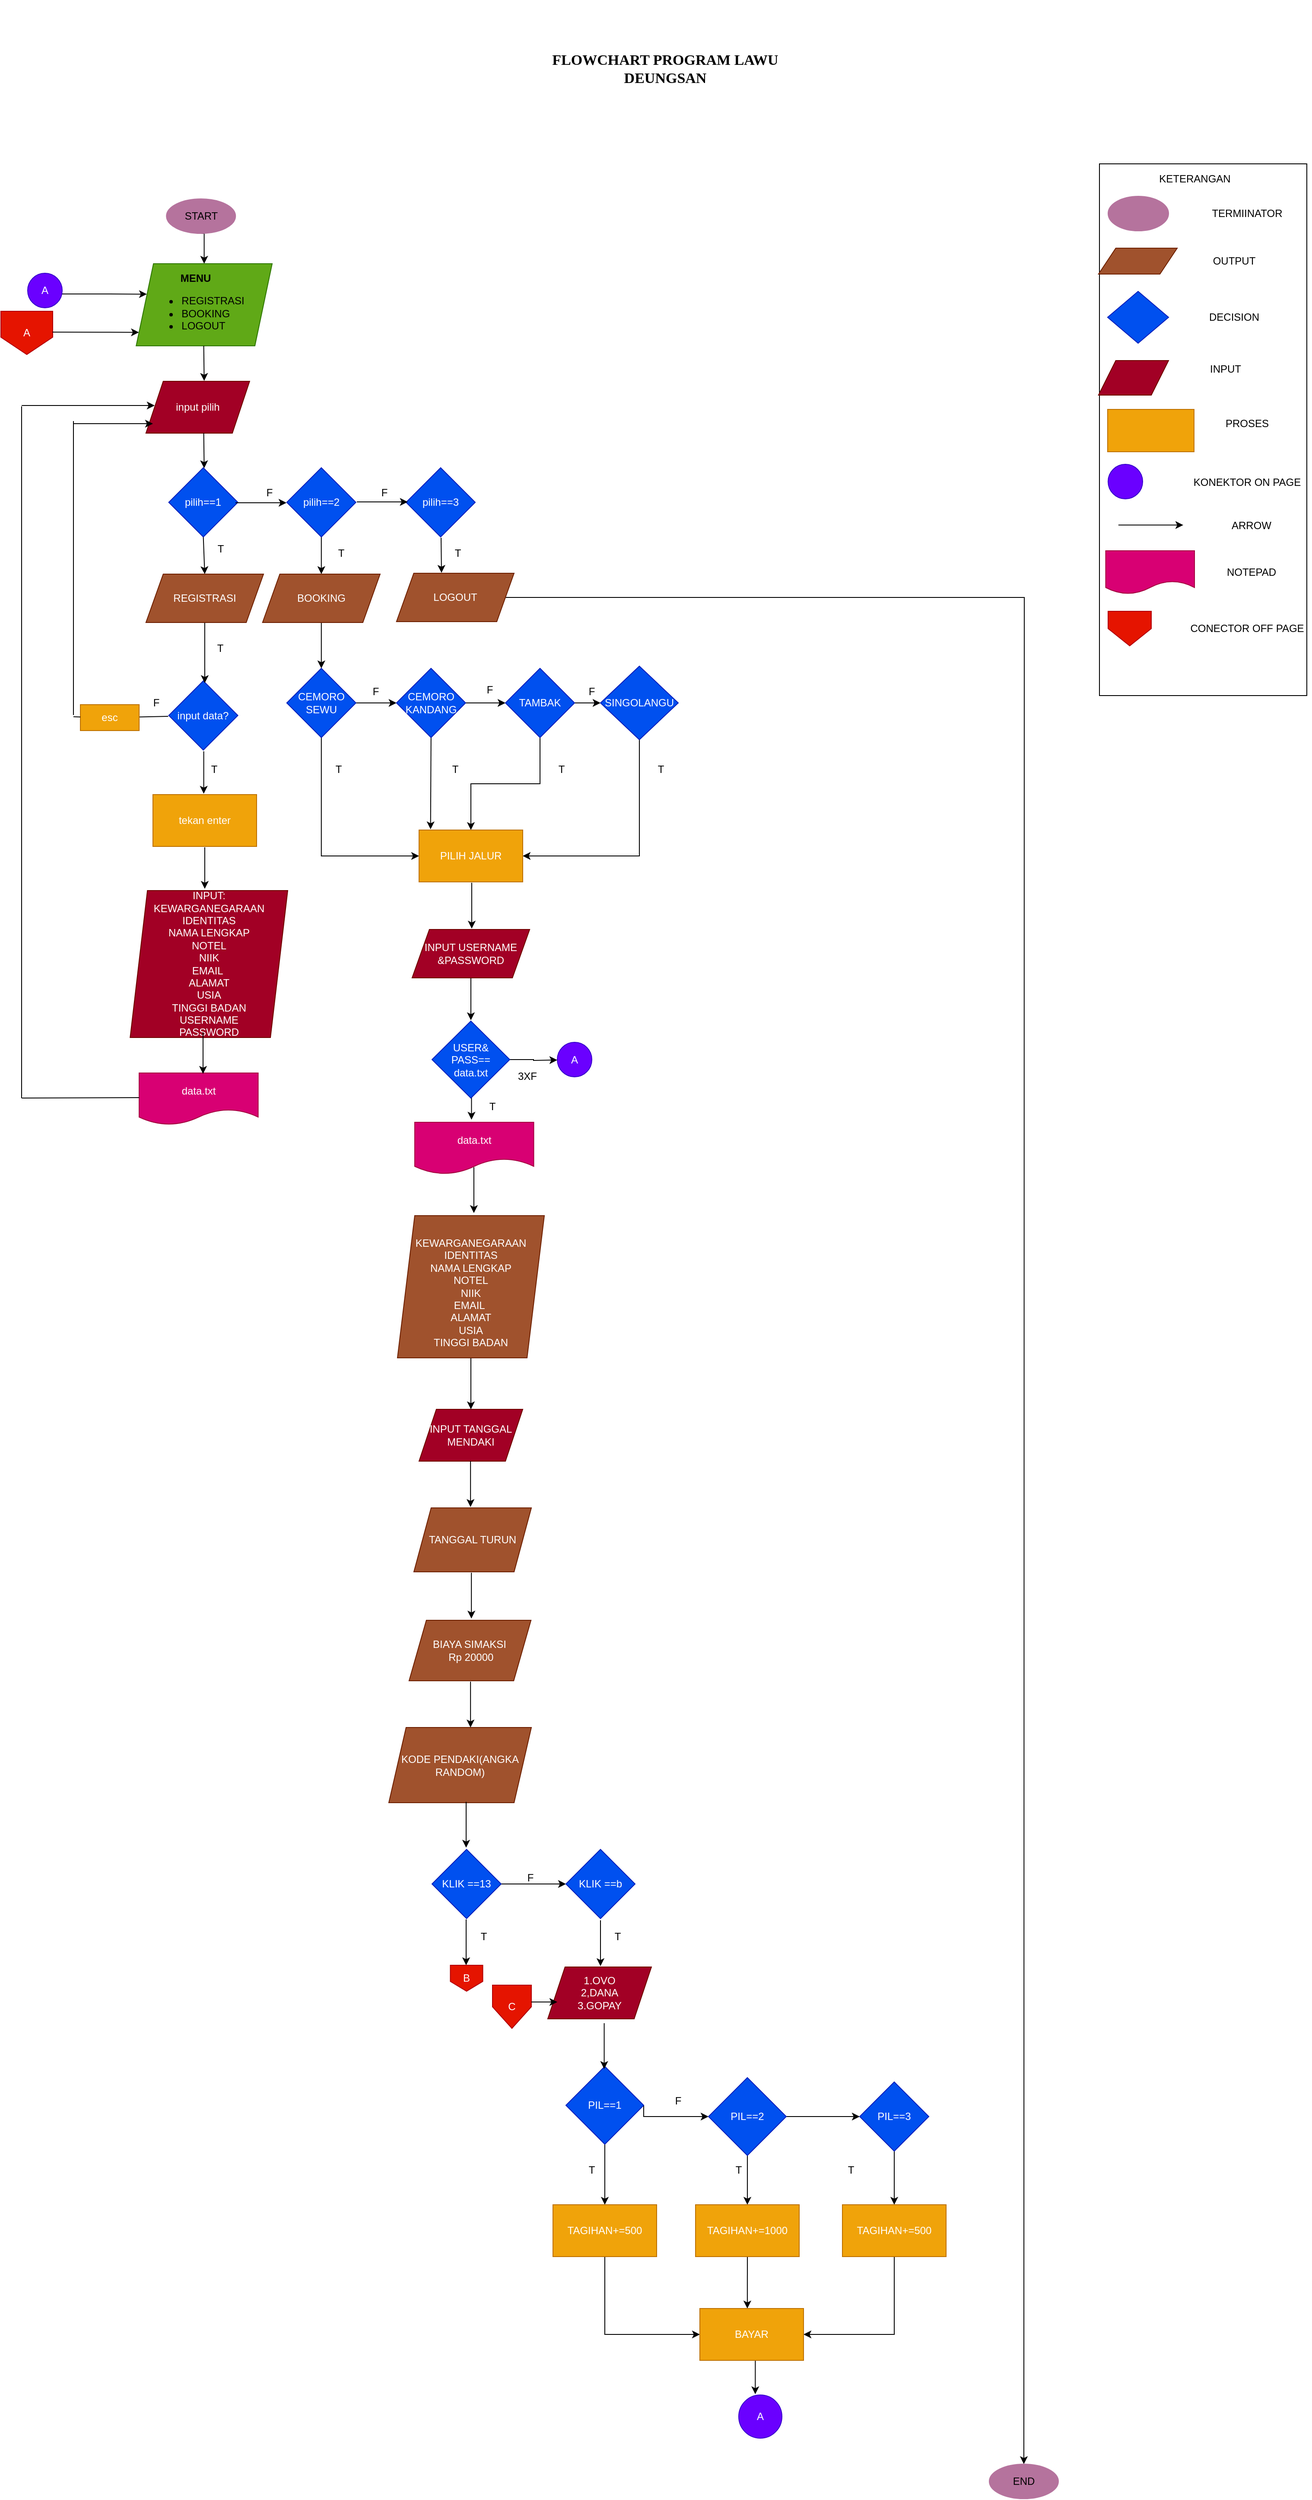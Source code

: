 <mxfile version="13.9.9" type="device" pages="2"><diagram id="s4nBbTbmNG_tFPgPT8DD" name="Page-1"><mxGraphModel dx="2554" dy="2168" grid="1" gridSize="10" guides="1" tooltips="1" connect="1" arrows="1" fold="1" page="1" pageScale="1" pageWidth="850" pageHeight="1100" math="0" shadow="0"><root><mxCell id="0"/><mxCell id="1" parent="0"/><mxCell id="OuOveJkEMrjF9uB8OmXK-10" style="edgeStyle=orthogonalEdgeStyle;rounded=0;orthogonalLoop=1;jettySize=auto;html=1;exitX=0.5;exitY=1;exitDx=0;exitDy=0;entryX=0.5;entryY=0;entryDx=0;entryDy=0;" parent="1" source="OuOveJkEMrjF9uB8OmXK-1" target="OuOveJkEMrjF9uB8OmXK-3" edge="1"><mxGeometry relative="1" as="geometry"/></mxCell><mxCell id="OuOveJkEMrjF9uB8OmXK-1" value="START" style="ellipse;whiteSpace=wrap;html=1;strokeColor=#B5739D;fillColor=#B5739D;" parent="1" vertex="1"><mxGeometry x="67.62" y="-250" width="80" height="40" as="geometry"/></mxCell><mxCell id="OuOveJkEMrjF9uB8OmXK-3" value="" style="shape=parallelogram;perimeter=parallelogramPerimeter;whiteSpace=wrap;html=1;fixedSize=1;fillColor=#60a917;strokeColor=#2D7600;fontColor=#ffffff;" parent="1" vertex="1"><mxGeometry x="32.62" y="-175" width="157.38" height="95" as="geometry"/></mxCell><mxCell id="OuOveJkEMrjF9uB8OmXK-11" style="edgeStyle=none;rounded=0;orthogonalLoop=1;jettySize=auto;html=1;" parent="1" edge="1"><mxGeometry relative="1" as="geometry"><mxPoint x="110.81" y="-80" as="sourcePoint"/><mxPoint x="111.316" y="-39.506" as="targetPoint"/></mxGeometry></mxCell><mxCell id="OuOveJkEMrjF9uB8OmXK-4" value="&lt;div&gt;&lt;b&gt;MENU&lt;/b&gt;&lt;/div&gt;&lt;ul&gt;&lt;li&gt;&lt;span&gt;REGISTRASI&lt;/span&gt;&lt;/li&gt;&lt;li style=&quot;text-align: left&quot;&gt;BOOKING&lt;/li&gt;&lt;li style=&quot;text-align: left&quot;&gt;LOGOUT&lt;/li&gt;&lt;/ul&gt;" style="text;html=1;strokeColor=none;fillColor=none;align=center;verticalAlign=middle;whiteSpace=wrap;rounded=0;" parent="1" vertex="1"><mxGeometry x="75.75" y="-140" width="50.75" height="30" as="geometry"/></mxCell><mxCell id="OuOveJkEMrjF9uB8OmXK-14" value="T" style="text;html=1;strokeColor=none;fillColor=none;align=center;verticalAlign=middle;whiteSpace=wrap;rounded=0;" parent="1" vertex="1"><mxGeometry x="106" y="343" width="40" height="20" as="geometry"/></mxCell><mxCell id="TCHhXzETldCZLAbQYAl5-3" style="edgeStyle=none;rounded=0;orthogonalLoop=1;jettySize=auto;html=1;exitX=1;exitY=0.5;exitDx=0;exitDy=0;entryX=0;entryY=0.5;entryDx=0;entryDy=0;" parent="1" source="OuOveJkEMrjF9uB8OmXK-24" target="OuOveJkEMrjF9uB8OmXK-25" edge="1"><mxGeometry relative="1" as="geometry"/></mxCell><mxCell id="37Rkud6ovuAS95FisXuX-17" style="edgeStyle=orthogonalEdgeStyle;rounded=0;orthogonalLoop=1;jettySize=auto;html=1;exitX=0.5;exitY=1;exitDx=0;exitDy=0;entryX=0;entryY=0.5;entryDx=0;entryDy=0;" parent="1" source="OuOveJkEMrjF9uB8OmXK-24" target="SjExW2cSgVTpdcN5jtnq-40" edge="1"><mxGeometry relative="1" as="geometry"/></mxCell><mxCell id="OuOveJkEMrjF9uB8OmXK-24" value="CEMORO SEWU" style="rhombus;whiteSpace=wrap;html=1;fillColor=#0050ef;strokeColor=#001DBC;fontColor=#ffffff;" parent="1" vertex="1"><mxGeometry x="206.91" y="293" width="80" height="80" as="geometry"/></mxCell><mxCell id="TCHhXzETldCZLAbQYAl5-4" style="edgeStyle=none;rounded=0;orthogonalLoop=1;jettySize=auto;html=1;exitX=1;exitY=0.5;exitDx=0;exitDy=0;entryX=0;entryY=0.5;entryDx=0;entryDy=0;" parent="1" source="OuOveJkEMrjF9uB8OmXK-25" target="OuOveJkEMrjF9uB8OmXK-26" edge="1"><mxGeometry relative="1" as="geometry"/></mxCell><mxCell id="0HILnDxfc2i3_CLShRnv-46" style="edgeStyle=none;rounded=0;orthogonalLoop=1;jettySize=auto;html=1;exitX=0.5;exitY=1;exitDx=0;exitDy=0;entryX=0.111;entryY=-0.014;entryDx=0;entryDy=0;entryPerimeter=0;" parent="1" source="OuOveJkEMrjF9uB8OmXK-25" target="SjExW2cSgVTpdcN5jtnq-40" edge="1"><mxGeometry relative="1" as="geometry"/></mxCell><mxCell id="OuOveJkEMrjF9uB8OmXK-25" value="CEMORO KANDANG" style="rhombus;whiteSpace=wrap;html=1;fillColor=#0050ef;strokeColor=#001DBC;fontColor=#ffffff;" parent="1" vertex="1"><mxGeometry x="333.88" y="293" width="80" height="80" as="geometry"/></mxCell><mxCell id="TCHhXzETldCZLAbQYAl5-5" style="edgeStyle=none;rounded=0;orthogonalLoop=1;jettySize=auto;html=1;exitX=1;exitY=0.5;exitDx=0;exitDy=0;entryX=0;entryY=0.5;entryDx=0;entryDy=0;" parent="1" source="OuOveJkEMrjF9uB8OmXK-26" target="OuOveJkEMrjF9uB8OmXK-27" edge="1"><mxGeometry relative="1" as="geometry"/></mxCell><mxCell id="37Rkud6ovuAS95FisXuX-15" style="edgeStyle=orthogonalEdgeStyle;rounded=0;orthogonalLoop=1;jettySize=auto;html=1;exitX=0.5;exitY=1;exitDx=0;exitDy=0;entryX=0.5;entryY=0;entryDx=0;entryDy=0;" parent="1" source="OuOveJkEMrjF9uB8OmXK-26" target="SjExW2cSgVTpdcN5jtnq-40" edge="1"><mxGeometry relative="1" as="geometry"/></mxCell><mxCell id="OuOveJkEMrjF9uB8OmXK-26" value="TAMBAK" style="rhombus;whiteSpace=wrap;html=1;fillColor=#0050ef;strokeColor=#001DBC;fontColor=#ffffff;" parent="1" vertex="1"><mxGeometry x="460" y="293" width="80" height="80" as="geometry"/></mxCell><mxCell id="37Rkud6ovuAS95FisXuX-16" style="edgeStyle=orthogonalEdgeStyle;rounded=0;orthogonalLoop=1;jettySize=auto;html=1;exitX=0.5;exitY=1;exitDx=0;exitDy=0;entryX=1;entryY=0.5;entryDx=0;entryDy=0;" parent="1" source="OuOveJkEMrjF9uB8OmXK-27" target="SjExW2cSgVTpdcN5jtnq-40" edge="1"><mxGeometry relative="1" as="geometry"/></mxCell><mxCell id="OuOveJkEMrjF9uB8OmXK-27" value="SINGOLANGU" style="rhombus;whiteSpace=wrap;html=1;fillColor=#0050ef;strokeColor=#001DBC;fontColor=#ffffff;" parent="1" vertex="1"><mxGeometry x="570" y="290.5" width="90" height="85" as="geometry"/></mxCell><mxCell id="TCHhXzETldCZLAbQYAl5-25" style="edgeStyle=none;rounded=0;orthogonalLoop=1;jettySize=auto;html=1;entryX=0.5;entryY=0;entryDx=0;entryDy=0;" parent="1" edge="1"><mxGeometry relative="1" as="geometry"><mxPoint x="421" y="541" as="sourcePoint"/><mxPoint x="421" y="594" as="targetPoint"/></mxGeometry></mxCell><mxCell id="k7GK7Z-8J6zbsvrNH6g9-1" value="INPUT TANGGAL MENDAKI" style="shape=parallelogram;perimeter=parallelogramPerimeter;whiteSpace=wrap;html=1;fixedSize=1;fillColor=#a20025;strokeColor=#6F0000;fontColor=#ffffff;" parent="1" vertex="1"><mxGeometry x="360.01" y="1150" width="120" height="60" as="geometry"/></mxCell><mxCell id="SjExW2cSgVTpdcN5jtnq-13" value="data.txt" style="shape=document;whiteSpace=wrap;html=1;boundedLbl=1;fillColor=#d80073;strokeColor=#A50040;fontColor=#ffffff;" parent="1" vertex="1"><mxGeometry x="36.04" y="761" width="137.75" height="60" as="geometry"/></mxCell><mxCell id="SjExW2cSgVTpdcN5jtnq-36" value="INPUT:&lt;br&gt;KEWARGANEGARAAN&lt;br&gt;IDENTITAS&lt;br&gt;NAMA LENGKAP&lt;br&gt;NOTEL&lt;br&gt;NIIK&lt;br&gt;EMAIL&amp;nbsp;&lt;br&gt;ALAMAT&lt;br&gt;USIA&lt;br&gt;TINGGI BADAN&lt;br&gt;USERNAME&lt;br&gt;PASSWORD" style="shape=parallelogram;perimeter=parallelogramPerimeter;whiteSpace=wrap;html=1;fixedSize=1;strokeColor=#6F0000;fillColor=#a20025;fontColor=#ffffff;" parent="1" vertex="1"><mxGeometry x="25.62" y="550" width="182.38" height="170" as="geometry"/></mxCell><mxCell id="SjExW2cSgVTpdcN5jtnq-40" value="PILIH JALUR" style="rounded=0;whiteSpace=wrap;html=1;strokeColor=#BD7000;fillColor=#f0a30a;fontColor=#ffffff;" parent="1" vertex="1"><mxGeometry x="360" y="480" width="120" height="60" as="geometry"/></mxCell><mxCell id="SjExW2cSgVTpdcN5jtnq-41" value="data.txt" style="shape=document;whiteSpace=wrap;html=1;boundedLbl=1;fillColor=#d80073;strokeColor=#A50040;fontColor=#ffffff;" parent="1" vertex="1"><mxGeometry x="355" y="818" width="137.75" height="60" as="geometry"/></mxCell><mxCell id="37Rkud6ovuAS95FisXuX-20" style="edgeStyle=none;rounded=0;orthogonalLoop=1;jettySize=auto;html=1;exitX=0.5;exitY=1;exitDx=0;exitDy=0;entryX=0.5;entryY=0;entryDx=0;entryDy=0;" parent="1" source="SjExW2cSgVTpdcN5jtnq-42" target="k7GK7Z-8J6zbsvrNH6g9-1" edge="1"><mxGeometry relative="1" as="geometry"/></mxCell><mxCell id="SjExW2cSgVTpdcN5jtnq-42" value="&lt;br&gt;KEWARGANEGARAAN&lt;br&gt;IDENTITAS&lt;br&gt;NAMA LENGKAP&lt;br&gt;NOTEL&lt;br&gt;NIIK&lt;br&gt;EMAIL&amp;nbsp;&lt;br&gt;ALAMAT&lt;br&gt;USIA&lt;br&gt;TINGGI BADAN" style="shape=parallelogram;perimeter=parallelogramPerimeter;whiteSpace=wrap;html=1;fixedSize=1;strokeColor=#6D1F00;fillColor=#a0522d;fontColor=#ffffff;" parent="1" vertex="1"><mxGeometry x="335" y="926" width="170" height="164.5" as="geometry"/></mxCell><mxCell id="SjExW2cSgVTpdcN5jtnq-46" style="edgeStyle=none;rounded=0;orthogonalLoop=1;jettySize=auto;html=1;entryX=0.5;entryY=0;entryDx=0;entryDy=0;" parent="1" edge="1"><mxGeometry relative="1" as="geometry"><mxPoint x="420.71" y="762" as="sourcePoint"/><mxPoint x="420.71" y="815" as="targetPoint"/><Array as="points"><mxPoint x="420.71" y="793"/></Array></mxGeometry></mxCell><mxCell id="SjExW2cSgVTpdcN5jtnq-48" value="TANGGAL TURUN" style="shape=parallelogram;perimeter=parallelogramPerimeter;whiteSpace=wrap;html=1;fixedSize=1;strokeColor=#6D1F00;fillColor=#a0522d;fontColor=#ffffff;" parent="1" vertex="1"><mxGeometry x="354" y="1264" width="136" height="74" as="geometry"/></mxCell><mxCell id="SjExW2cSgVTpdcN5jtnq-49" style="edgeStyle=none;rounded=0;orthogonalLoop=1;jettySize=auto;html=1;entryX=0.5;entryY=0;entryDx=0;entryDy=0;" parent="1" edge="1"><mxGeometry relative="1" as="geometry"><mxPoint x="423.46" y="870" as="sourcePoint"/><mxPoint x="423.46" y="923" as="targetPoint"/></mxGeometry></mxCell><mxCell id="SjExW2cSgVTpdcN5jtnq-50" value="BIAYA SIMAKSI&lt;br&gt;&amp;nbsp;Rp 20000" style="shape=parallelogram;perimeter=parallelogramPerimeter;whiteSpace=wrap;html=1;fixedSize=1;strokeColor=#6D1F00;fillColor=#a0522d;fontColor=#ffffff;" parent="1" vertex="1"><mxGeometry x="348.45" y="1394" width="141.12" height="70" as="geometry"/></mxCell><mxCell id="SjExW2cSgVTpdcN5jtnq-52" value="KODE PENDAKI(ANGKA RANDOM)" style="shape=parallelogram;perimeter=parallelogramPerimeter;whiteSpace=wrap;html=1;fixedSize=1;strokeColor=#6D1F00;fillColor=#a0522d;fontColor=#ffffff;" parent="1" vertex="1"><mxGeometry x="325.0" y="1518" width="165" height="87" as="geometry"/></mxCell><mxCell id="SjExW2cSgVTpdcN5jtnq-53" style="edgeStyle=none;rounded=0;orthogonalLoop=1;jettySize=auto;html=1;entryX=0.5;entryY=0;entryDx=0;entryDy=0;" parent="1" edge="1"><mxGeometry relative="1" as="geometry"><mxPoint x="419.58" y="1210" as="sourcePoint"/><mxPoint x="419.58" y="1263" as="targetPoint"/></mxGeometry></mxCell><mxCell id="xThRiqX3nHYXj3WA8uMy-9" style="edgeStyle=orthogonalEdgeStyle;rounded=0;orthogonalLoop=1;jettySize=auto;html=1;exitX=1;exitY=0.5;exitDx=0;exitDy=0;entryX=0;entryY=0.5;entryDx=0;entryDy=0;" parent="1" source="0Y5v_NHxeyNVsk-TPYk6-1" target="xThRiqX3nHYXj3WA8uMy-7" edge="1"><mxGeometry relative="1" as="geometry"/></mxCell><mxCell id="0Y5v_NHxeyNVsk-TPYk6-1" value="KLIK ==13" style="rhombus;whiteSpace=wrap;html=1;fillColor=#0050ef;strokeColor=#001DBC;fontColor=#ffffff;" parent="1" vertex="1"><mxGeometry x="375" y="1659" width="80" height="80" as="geometry"/></mxCell><mxCell id="0Y5v_NHxeyNVsk-TPYk6-2" style="edgeStyle=none;rounded=0;orthogonalLoop=1;jettySize=auto;html=1;entryX=0.5;entryY=0;entryDx=0;entryDy=0;" parent="1" edge="1"><mxGeometry relative="1" as="geometry"><mxPoint x="420.58" y="1339" as="sourcePoint"/><mxPoint x="420.58" y="1392" as="targetPoint"/></mxGeometry></mxCell><mxCell id="aC7iJ8o0M6MHTbGGTPJg-3" value="" style="endArrow=none;html=1;" parent="1" edge="1"><mxGeometry width="50" height="50" relative="1" as="geometry"><mxPoint x="-100" y="790" as="sourcePoint"/><mxPoint x="-100" y="-10" as="targetPoint"/></mxGeometry></mxCell><mxCell id="aC7iJ8o0M6MHTbGGTPJg-4" style="edgeStyle=none;rounded=0;orthogonalLoop=1;jettySize=auto;html=1;" parent="1" edge="1"><mxGeometry relative="1" as="geometry"><mxPoint x="54" y="-11" as="targetPoint"/><mxPoint x="-100" y="-11" as="sourcePoint"/></mxGeometry></mxCell><mxCell id="TiinHmdswiTsEgILp0NK-3" style="edgeStyle=none;rounded=0;orthogonalLoop=1;jettySize=auto;html=1;entryX=0.5;entryY=0;entryDx=0;entryDy=0;" parent="1" edge="1"><mxGeometry relative="1" as="geometry"><mxPoint x="420" y="647" as="sourcePoint"/><mxPoint x="420" y="700" as="targetPoint"/><Array as="points"><mxPoint x="420" y="677"/></Array></mxGeometry></mxCell><mxCell id="TiinHmdswiTsEgILp0NK-4" style="edgeStyle=none;rounded=0;orthogonalLoop=1;jettySize=auto;html=1;entryX=0.5;entryY=0;entryDx=0;entryDy=0;" parent="1" edge="1"><mxGeometry relative="1" as="geometry"><mxPoint x="419.58" y="1465" as="sourcePoint"/><mxPoint x="419.58" y="1518" as="targetPoint"/></mxGeometry></mxCell><mxCell id="RDTgB6dwGdqZ68VEi99--2" value="input pilih" style="shape=parallelogram;perimeter=parallelogramPerimeter;whiteSpace=wrap;html=1;fixedSize=1;fillColor=#a20025;strokeColor=#6F0000;fontColor=#ffffff;" parent="1" vertex="1"><mxGeometry x="43.91" y="-39" width="120" height="60" as="geometry"/></mxCell><mxCell id="37Rkud6ovuAS95FisXuX-13" style="edgeStyle=none;rounded=0;orthogonalLoop=1;jettySize=auto;html=1;exitX=0.5;exitY=1;exitDx=0;exitDy=0;entryX=0.5;entryY=0;entryDx=0;entryDy=0;" parent="1" source="RDTgB6dwGdqZ68VEi99--4" target="0HILnDxfc2i3_CLShRnv-41" edge="1"><mxGeometry relative="1" as="geometry"/></mxCell><mxCell id="RDTgB6dwGdqZ68VEi99--4" value="pilih==1" style="rhombus;whiteSpace=wrap;html=1;fillColor=#0050ef;strokeColor=#001DBC;fontColor=#ffffff;" parent="1" vertex="1"><mxGeometry x="70.31" y="61" width="80" height="80" as="geometry"/></mxCell><mxCell id="RDTgB6dwGdqZ68VEi99--5" style="edgeStyle=none;rounded=0;orthogonalLoop=1;jettySize=auto;html=1;" parent="1" edge="1"><mxGeometry relative="1" as="geometry"><mxPoint x="110.81" y="21" as="sourcePoint"/><mxPoint x="111.316" y="61.494" as="targetPoint"/></mxGeometry></mxCell><mxCell id="37Rkud6ovuAS95FisXuX-11" style="edgeStyle=none;rounded=0;orthogonalLoop=1;jettySize=auto;html=1;exitX=0.5;exitY=1;exitDx=0;exitDy=0;entryX=0.5;entryY=0;entryDx=0;entryDy=0;" parent="1" source="0HILnDxfc2i3_CLShRnv-2" target="0HILnDxfc2i3_CLShRnv-43" edge="1"><mxGeometry relative="1" as="geometry"/></mxCell><mxCell id="0HILnDxfc2i3_CLShRnv-2" value="pilih==2" style="rhombus;whiteSpace=wrap;html=1;fillColor=#0050ef;strokeColor=#001DBC;fontColor=#ffffff;" parent="1" vertex="1"><mxGeometry x="206.91" y="61" width="80" height="80" as="geometry"/></mxCell><mxCell id="0HILnDxfc2i3_CLShRnv-3" value="pilih==3" style="rhombus;whiteSpace=wrap;html=1;fillColor=#0050ef;strokeColor=#001DBC;fontColor=#ffffff;" parent="1" vertex="1"><mxGeometry x="345" y="61" width="80" height="80" as="geometry"/></mxCell><mxCell id="0HILnDxfc2i3_CLShRnv-4" style="edgeStyle=none;rounded=0;orthogonalLoop=1;jettySize=auto;html=1;exitX=1;exitY=0.5;exitDx=0;exitDy=0;entryX=0;entryY=0.5;entryDx=0;entryDy=0;" parent="1" edge="1"><mxGeometry relative="1" as="geometry"><mxPoint x="147.62" y="101.5" as="sourcePoint"/><mxPoint x="206.53" y="101.5" as="targetPoint"/></mxGeometry></mxCell><mxCell id="0HILnDxfc2i3_CLShRnv-5" style="edgeStyle=none;rounded=0;orthogonalLoop=1;jettySize=auto;html=1;exitX=1;exitY=0.5;exitDx=0;exitDy=0;entryX=0;entryY=0.5;entryDx=0;entryDy=0;" parent="1" edge="1"><mxGeometry relative="1" as="geometry"><mxPoint x="288" y="100.5" as="sourcePoint"/><mxPoint x="346.91" y="100.5" as="targetPoint"/></mxGeometry></mxCell><mxCell id="0HILnDxfc2i3_CLShRnv-6" value="F" style="text;html=1;strokeColor=none;fillColor=none;align=center;verticalAlign=middle;whiteSpace=wrap;rounded=0;" parent="1" vertex="1"><mxGeometry x="166.91" y="80" width="40" height="20" as="geometry"/></mxCell><mxCell id="0HILnDxfc2i3_CLShRnv-7" value="T" style="text;html=1;strokeColor=none;fillColor=none;align=center;verticalAlign=middle;whiteSpace=wrap;rounded=0;" parent="1" vertex="1"><mxGeometry x="111.31" y="150" width="38.69" height="10" as="geometry"/></mxCell><mxCell id="0HILnDxfc2i3_CLShRnv-9" value="F" style="text;html=1;strokeColor=none;fillColor=none;align=center;verticalAlign=middle;whiteSpace=wrap;rounded=0;" parent="1" vertex="1"><mxGeometry x="300" y="80" width="40" height="20" as="geometry"/></mxCell><mxCell id="0HILnDxfc2i3_CLShRnv-10" value="T" style="text;html=1;strokeColor=none;fillColor=none;align=center;verticalAlign=middle;whiteSpace=wrap;rounded=0;" parent="1" vertex="1"><mxGeometry x="250" y="150" width="40" height="20" as="geometry"/></mxCell><mxCell id="0HILnDxfc2i3_CLShRnv-11" style="edgeStyle=none;rounded=0;orthogonalLoop=1;jettySize=auto;html=1;" parent="1" edge="1"><mxGeometry relative="1" as="geometry"><mxPoint x="385.5" y="142" as="sourcePoint"/><mxPoint x="386.006" y="182.494" as="targetPoint"/></mxGeometry></mxCell><mxCell id="0HILnDxfc2i3_CLShRnv-12" value="T" style="text;html=1;strokeColor=none;fillColor=none;align=center;verticalAlign=middle;whiteSpace=wrap;rounded=0;" parent="1" vertex="1"><mxGeometry x="385" y="150" width="40" height="20" as="geometry"/></mxCell><mxCell id="0HILnDxfc2i3_CLShRnv-15" value="input data?" style="rhombus;whiteSpace=wrap;html=1;fillColor=#0050ef;strokeColor=#001DBC;fontColor=#ffffff;" parent="1" vertex="1"><mxGeometry x="70.31" y="307.5" width="80" height="80" as="geometry"/></mxCell><mxCell id="0HILnDxfc2i3_CLShRnv-16" style="edgeStyle=none;rounded=0;orthogonalLoop=1;jettySize=auto;html=1;exitX=0.5;exitY=1;exitDx=0;exitDy=0;" parent="1" source="0HILnDxfc2i3_CLShRnv-41" edge="1"><mxGeometry relative="1" as="geometry"><mxPoint x="112" y="253" as="sourcePoint"/><mxPoint x="112" y="310" as="targetPoint"/></mxGeometry></mxCell><mxCell id="0HILnDxfc2i3_CLShRnv-19" style="edgeStyle=none;rounded=0;orthogonalLoop=1;jettySize=auto;html=1;exitX=0.5;exitY=1;exitDx=0;exitDy=0;entryX=0.5;entryY=0;entryDx=0;entryDy=0;" parent="1" edge="1"><mxGeometry relative="1" as="geometry"><mxPoint x="110.81" y="389" as="sourcePoint"/><mxPoint x="110.81" y="438" as="targetPoint"/></mxGeometry></mxCell><mxCell id="0HILnDxfc2i3_CLShRnv-22" value="tekan enter" style="rounded=0;whiteSpace=wrap;html=1;strokeColor=#BD7000;fillColor=#f0a30a;fontColor=#ffffff;" parent="1" vertex="1"><mxGeometry x="52" y="439" width="120" height="60" as="geometry"/></mxCell><mxCell id="0HILnDxfc2i3_CLShRnv-23" value="T" style="text;html=1;strokeColor=none;fillColor=none;align=center;verticalAlign=middle;whiteSpace=wrap;rounded=0;" parent="1" vertex="1"><mxGeometry x="110" y="260" width="40" height="20" as="geometry"/></mxCell><mxCell id="0HILnDxfc2i3_CLShRnv-25" value="T" style="text;html=1;strokeColor=none;fillColor=none;align=center;verticalAlign=middle;whiteSpace=wrap;rounded=0;" parent="1" vertex="1"><mxGeometry x="103" y="400" width="40" height="20" as="geometry"/></mxCell><mxCell id="0HILnDxfc2i3_CLShRnv-26" value="" style="endArrow=none;html=1;" parent="1" edge="1"><mxGeometry width="50" height="50" relative="1" as="geometry"><mxPoint x="-40" y="347" as="sourcePoint"/><mxPoint x="-40" y="7" as="targetPoint"/></mxGeometry></mxCell><mxCell id="0HILnDxfc2i3_CLShRnv-28" style="edgeStyle=none;rounded=0;orthogonalLoop=1;jettySize=auto;html=1;" parent="1" edge="1"><mxGeometry relative="1" as="geometry"><mxPoint x="52" y="10" as="targetPoint"/><mxPoint x="-40" y="10" as="sourcePoint"/></mxGeometry></mxCell><mxCell id="0HILnDxfc2i3_CLShRnv-29" value="" style="endArrow=none;html=1;" parent="1" source="0HILnDxfc2i3_CLShRnv-36" edge="1"><mxGeometry width="50" height="50" relative="1" as="geometry"><mxPoint x="-40" y="349" as="sourcePoint"/><mxPoint x="69.62" y="348.5" as="targetPoint"/></mxGeometry></mxCell><mxCell id="0HILnDxfc2i3_CLShRnv-30" value="F" style="text;html=1;strokeColor=none;fillColor=none;align=center;verticalAlign=middle;whiteSpace=wrap;rounded=0;" parent="1" vertex="1"><mxGeometry x="35.75" y="323" width="40" height="20" as="geometry"/></mxCell><mxCell id="0HILnDxfc2i3_CLShRnv-31" style="edgeStyle=none;rounded=0;orthogonalLoop=1;jettySize=auto;html=1;exitX=0.5;exitY=1;exitDx=0;exitDy=0;entryX=0.5;entryY=0;entryDx=0;entryDy=0;" parent="1" edge="1"><mxGeometry relative="1" as="geometry"><mxPoint x="112" y="500" as="sourcePoint"/><mxPoint x="112" y="548" as="targetPoint"/></mxGeometry></mxCell><mxCell id="0HILnDxfc2i3_CLShRnv-32" style="edgeStyle=none;rounded=0;orthogonalLoop=1;jettySize=auto;html=1;exitX=0.5;exitY=1;exitDx=0;exitDy=0;entryX=0.5;entryY=0;entryDx=0;entryDy=0;" parent="1" edge="1"><mxGeometry relative="1" as="geometry"><mxPoint x="110" y="714" as="sourcePoint"/><mxPoint x="110" y="762" as="targetPoint"/></mxGeometry></mxCell><mxCell id="0HILnDxfc2i3_CLShRnv-33" value="" style="endArrow=none;html=1;" parent="1" edge="1"><mxGeometry width="50" height="50" relative="1" as="geometry"><mxPoint x="-100" y="790" as="sourcePoint"/><mxPoint x="36.04" y="789.5" as="targetPoint"/></mxGeometry></mxCell><mxCell id="0HILnDxfc2i3_CLShRnv-36" value="esc" style="rounded=0;whiteSpace=wrap;html=1;strokeColor=#BD7000;fillColor=#f0a30a;fontColor=#ffffff;" parent="1" vertex="1"><mxGeometry x="-31.96" y="335" width="68" height="30" as="geometry"/></mxCell><mxCell id="0HILnDxfc2i3_CLShRnv-37" value="" style="endArrow=none;html=1;" parent="1" target="0HILnDxfc2i3_CLShRnv-36" edge="1"><mxGeometry width="50" height="50" relative="1" as="geometry"><mxPoint x="-40" y="349" as="sourcePoint"/><mxPoint x="69.62" y="348.5" as="targetPoint"/></mxGeometry></mxCell><mxCell id="0HILnDxfc2i3_CLShRnv-41" value="REGISTRASI" style="shape=parallelogram;perimeter=parallelogramPerimeter;whiteSpace=wrap;html=1;fixedSize=1;strokeColor=#6D1F00;fillColor=#a0522d;fontColor=#ffffff;" parent="1" vertex="1"><mxGeometry x="43.91" y="184" width="136.09" height="56" as="geometry"/></mxCell><mxCell id="37Rkud6ovuAS95FisXuX-6" style="edgeStyle=none;rounded=0;orthogonalLoop=1;jettySize=auto;html=1;exitX=0.5;exitY=1;exitDx=0;exitDy=0;entryX=0.5;entryY=0;entryDx=0;entryDy=0;" parent="1" source="0HILnDxfc2i3_CLShRnv-43" target="OuOveJkEMrjF9uB8OmXK-24" edge="1"><mxGeometry relative="1" as="geometry"/></mxCell><mxCell id="0HILnDxfc2i3_CLShRnv-43" value="BOOKING" style="shape=parallelogram;perimeter=parallelogramPerimeter;whiteSpace=wrap;html=1;fixedSize=1;strokeColor=#6D1F00;fillColor=#a0522d;fontColor=#ffffff;" parent="1" vertex="1"><mxGeometry x="178.86" y="184" width="136.09" height="56" as="geometry"/></mxCell><mxCell id="0HILnDxfc2i3_CLShRnv-44" style="edgeStyle=none;rounded=0;orthogonalLoop=1;jettySize=auto;html=1;exitX=0.5;exitY=1;exitDx=0;exitDy=0;" parent="1" source="0HILnDxfc2i3_CLShRnv-23" target="0HILnDxfc2i3_CLShRnv-23" edge="1"><mxGeometry relative="1" as="geometry"/></mxCell><mxCell id="qo9PvPu-Uf7ffgJuknSa-4" style="edgeStyle=orthogonalEdgeStyle;rounded=0;orthogonalLoop=1;jettySize=auto;html=1;exitX=1;exitY=0.5;exitDx=0;exitDy=0;" parent="1" source="0HILnDxfc2i3_CLShRnv-45" edge="1"><mxGeometry relative="1" as="geometry"><mxPoint x="1060" y="2370" as="targetPoint"/></mxGeometry></mxCell><mxCell id="0HILnDxfc2i3_CLShRnv-45" value="LOGOUT" style="shape=parallelogram;perimeter=parallelogramPerimeter;whiteSpace=wrap;html=1;fixedSize=1;strokeColor=#6D1F00;fillColor=#a0522d;fontColor=#ffffff;" parent="1" vertex="1"><mxGeometry x="333.88" y="183" width="136.09" height="56" as="geometry"/></mxCell><mxCell id="0HILnDxfc2i3_CLShRnv-51" value="INPUT USERNAME &amp;amp;PASSWORD" style="shape=parallelogram;perimeter=parallelogramPerimeter;whiteSpace=wrap;html=1;fixedSize=1;strokeColor=#6F0000;fillColor=#a20025;fontColor=#ffffff;" parent="1" vertex="1"><mxGeometry x="351.96" y="595" width="136.09" height="56" as="geometry"/></mxCell><mxCell id="mOeyhcPD9qZ9F5eFUGfK-1" style="edgeStyle=orthogonalEdgeStyle;rounded=0;orthogonalLoop=1;jettySize=auto;html=1;exitX=1;exitY=0.5;exitDx=0;exitDy=0;" parent="1" edge="1"><mxGeometry relative="1" as="geometry"><mxPoint x="45" y="-139.765" as="targetPoint"/><mxPoint x="-55" y="-140" as="sourcePoint"/><Array as="points"><mxPoint x="-1" y="-140"/><mxPoint x="-1" y="-140"/></Array></mxGeometry></mxCell><mxCell id="0HILnDxfc2i3_CLShRnv-54" value="A" style="ellipse;whiteSpace=wrap;html=1;aspect=fixed;fillColor=#6a00ff;strokeColor=#3700CC;fontColor=#ffffff;" parent="1" vertex="1"><mxGeometry x="-93.0" y="-164" width="40" height="40" as="geometry"/></mxCell><mxCell id="0HILnDxfc2i3_CLShRnv-56" value="A" style="ellipse;whiteSpace=wrap;html=1;aspect=fixed;fillColor=#6a00ff;strokeColor=#3700CC;fontColor=#ffffff;" parent="1" vertex="1"><mxGeometry x="520" y="725.5" width="40" height="40" as="geometry"/></mxCell><mxCell id="0HILnDxfc2i3_CLShRnv-58" value="3XF" style="text;html=1;align=center;verticalAlign=middle;resizable=0;points=[];autosize=1;" parent="1" vertex="1"><mxGeometry x="465" y="755" width="40" height="20" as="geometry"/></mxCell><mxCell id="xThRiqX3nHYXj3WA8uMy-3" style="edgeStyle=orthogonalEdgeStyle;rounded=0;orthogonalLoop=1;jettySize=auto;html=1;exitX=1;exitY=0.5;exitDx=0;exitDy=0;" parent="1" source="0HILnDxfc2i3_CLShRnv-60" edge="1"><mxGeometry relative="1" as="geometry"><mxPoint x="520" y="746" as="targetPoint"/></mxGeometry></mxCell><mxCell id="0HILnDxfc2i3_CLShRnv-60" value="USER&amp;amp;&lt;br&gt;PASS==&lt;br&gt;data.txt" style="rhombus;whiteSpace=wrap;html=1;fillColor=#0050ef;strokeColor=#001DBC;fontColor=#ffffff;" parent="1" vertex="1"><mxGeometry x="375" y="701" width="90" height="89" as="geometry"/></mxCell><mxCell id="0HILnDxfc2i3_CLShRnv-61" style="edgeStyle=none;rounded=0;orthogonalLoop=1;jettySize=auto;html=1;entryX=0.5;entryY=0;entryDx=0;entryDy=0;" parent="1" edge="1"><mxGeometry relative="1" as="geometry"><mxPoint x="414.5" y="1604" as="sourcePoint"/><mxPoint x="414.5" y="1657" as="targetPoint"/></mxGeometry></mxCell><mxCell id="0HILnDxfc2i3_CLShRnv-62" style="edgeStyle=none;rounded=0;orthogonalLoop=1;jettySize=auto;html=1;entryX=0.5;entryY=0;entryDx=0;entryDy=0;" parent="1" edge="1"><mxGeometry relative="1" as="geometry"><mxPoint x="414.5" y="1740" as="sourcePoint"/><mxPoint x="414.5" y="1793" as="targetPoint"/></mxGeometry></mxCell><mxCell id="0HILnDxfc2i3_CLShRnv-63" value="B" style="shape=offPageConnector;whiteSpace=wrap;html=1;fillColor=#e51400;strokeColor=#B20000;fontColor=#ffffff;" parent="1" vertex="1"><mxGeometry x="396.25" y="1793" width="37.5" height="30" as="geometry"/></mxCell><mxCell id="xThRiqX3nHYXj3WA8uMy-4" value="T" style="text;html=1;strokeColor=none;fillColor=none;align=center;verticalAlign=middle;whiteSpace=wrap;rounded=0;" parent="1" vertex="1"><mxGeometry x="425" y="790" width="40" height="20" as="geometry"/></mxCell><mxCell id="xThRiqX3nHYXj3WA8uMy-6" value="F" style="text;html=1;strokeColor=none;fillColor=none;align=center;verticalAlign=middle;whiteSpace=wrap;rounded=0;" parent="1" vertex="1"><mxGeometry x="468.97" y="1682" width="40" height="20" as="geometry"/></mxCell><mxCell id="xThRiqX3nHYXj3WA8uMy-7" value="KLIK ==b" style="rhombus;whiteSpace=wrap;html=1;fillColor=#0050ef;strokeColor=#001DBC;fontColor=#ffffff;" parent="1" vertex="1"><mxGeometry x="530" y="1659" width="80" height="80" as="geometry"/></mxCell><mxCell id="xThRiqX3nHYXj3WA8uMy-10" value="T" style="text;html=1;strokeColor=none;fillColor=none;align=center;verticalAlign=middle;whiteSpace=wrap;rounded=0;" parent="1" vertex="1"><mxGeometry x="415" y="1750" width="40" height="20" as="geometry"/></mxCell><mxCell id="mOeyhcPD9qZ9F5eFUGfK-2" value="1.OVO&lt;br&gt;2,DANA&lt;br&gt;3.GOPAY" style="shape=parallelogram;perimeter=parallelogramPerimeter;whiteSpace=wrap;html=1;fixedSize=1;fillColor=#a20025;strokeColor=#6F0000;fontColor=#ffffff;" parent="1" vertex="1"><mxGeometry x="508.97" y="1795" width="120" height="60" as="geometry"/></mxCell><mxCell id="mOeyhcPD9qZ9F5eFUGfK-3" style="edgeStyle=none;rounded=0;orthogonalLoop=1;jettySize=auto;html=1;entryX=0.5;entryY=0;entryDx=0;entryDy=0;" parent="1" edge="1"><mxGeometry relative="1" as="geometry"><mxPoint x="570" y="1741" as="sourcePoint"/><mxPoint x="570" y="1794" as="targetPoint"/></mxGeometry></mxCell><mxCell id="mOeyhcPD9qZ9F5eFUGfK-15" style="edgeStyle=orthogonalEdgeStyle;rounded=0;orthogonalLoop=1;jettySize=auto;html=1;exitX=1;exitY=0.5;exitDx=0;exitDy=0;entryX=0;entryY=0.5;entryDx=0;entryDy=0;" parent="1" source="mOeyhcPD9qZ9F5eFUGfK-4" target="mOeyhcPD9qZ9F5eFUGfK-5" edge="1"><mxGeometry relative="1" as="geometry"><mxPoint x="690" y="1964.941" as="targetPoint"/><Array as="points"><mxPoint x="620" y="1968"/></Array></mxGeometry></mxCell><mxCell id="37Rkud6ovuAS95FisXuX-21" style="edgeStyle=none;rounded=0;orthogonalLoop=1;jettySize=auto;html=1;exitX=0.5;exitY=1;exitDx=0;exitDy=0;entryX=0.5;entryY=0;entryDx=0;entryDy=0;" parent="1" source="mOeyhcPD9qZ9F5eFUGfK-4" target="mOeyhcPD9qZ9F5eFUGfK-7" edge="1"><mxGeometry relative="1" as="geometry"/></mxCell><mxCell id="mOeyhcPD9qZ9F5eFUGfK-4" value="PIL==1" style="rhombus;whiteSpace=wrap;html=1;fillColor=#0050ef;strokeColor=#001DBC;fontColor=#ffffff;" parent="1" vertex="1"><mxGeometry x="530" y="1910" width="90" height="90" as="geometry"/></mxCell><mxCell id="37Rkud6ovuAS95FisXuX-22" style="edgeStyle=none;rounded=0;orthogonalLoop=1;jettySize=auto;html=1;exitX=0.5;exitY=1;exitDx=0;exitDy=0;entryX=0.5;entryY=0;entryDx=0;entryDy=0;" parent="1" source="mOeyhcPD9qZ9F5eFUGfK-5" target="mOeyhcPD9qZ9F5eFUGfK-8" edge="1"><mxGeometry relative="1" as="geometry"/></mxCell><mxCell id="37Rkud6ovuAS95FisXuX-24" style="edgeStyle=none;rounded=0;orthogonalLoop=1;jettySize=auto;html=1;exitX=1;exitY=0.5;exitDx=0;exitDy=0;entryX=0;entryY=0.5;entryDx=0;entryDy=0;" parent="1" source="mOeyhcPD9qZ9F5eFUGfK-5" target="mOeyhcPD9qZ9F5eFUGfK-6" edge="1"><mxGeometry relative="1" as="geometry"/></mxCell><mxCell id="mOeyhcPD9qZ9F5eFUGfK-5" value="PIL==2" style="rhombus;whiteSpace=wrap;html=1;fillColor=#0050ef;strokeColor=#001DBC;fontColor=#ffffff;" parent="1" vertex="1"><mxGeometry x="695" y="1923" width="90" height="90" as="geometry"/></mxCell><mxCell id="37Rkud6ovuAS95FisXuX-23" style="edgeStyle=none;rounded=0;orthogonalLoop=1;jettySize=auto;html=1;exitX=0.5;exitY=1;exitDx=0;exitDy=0;" parent="1" source="mOeyhcPD9qZ9F5eFUGfK-6" target="mOeyhcPD9qZ9F5eFUGfK-9" edge="1"><mxGeometry relative="1" as="geometry"/></mxCell><mxCell id="mOeyhcPD9qZ9F5eFUGfK-6" value="PIL==3" style="rhombus;whiteSpace=wrap;html=1;fillColor=#0050ef;strokeColor=#001DBC;fontColor=#ffffff;" parent="1" vertex="1"><mxGeometry x="870" y="1928" width="80" height="80" as="geometry"/></mxCell><mxCell id="37Rkud6ovuAS95FisXuX-27" style="edgeStyle=orthogonalEdgeStyle;rounded=0;orthogonalLoop=1;jettySize=auto;html=1;exitX=0.5;exitY=1;exitDx=0;exitDy=0;entryX=0;entryY=0.5;entryDx=0;entryDy=0;" parent="1" source="mOeyhcPD9qZ9F5eFUGfK-7" target="tn67KpjvB_t5lRvT2CpS-1" edge="1"><mxGeometry relative="1" as="geometry"/></mxCell><mxCell id="mOeyhcPD9qZ9F5eFUGfK-7" value="TAGIHAN+=500" style="rounded=0;whiteSpace=wrap;html=1;fillColor=#f0a30a;strokeColor=#BD7000;fontColor=#ffffff;" parent="1" vertex="1"><mxGeometry x="515" y="2070" width="120" height="60" as="geometry"/></mxCell><mxCell id="tn67KpjvB_t5lRvT2CpS-3" style="edgeStyle=orthogonalEdgeStyle;rounded=0;orthogonalLoop=1;jettySize=auto;html=1;exitX=0.5;exitY=1;exitDx=0;exitDy=0;entryX=0.458;entryY=0;entryDx=0;entryDy=0;entryPerimeter=0;" parent="1" source="mOeyhcPD9qZ9F5eFUGfK-8" target="tn67KpjvB_t5lRvT2CpS-1" edge="1"><mxGeometry relative="1" as="geometry"/></mxCell><mxCell id="mOeyhcPD9qZ9F5eFUGfK-8" value="TAGIHAN+=1000" style="rounded=0;whiteSpace=wrap;html=1;fillColor=#f0a30a;strokeColor=#BD7000;fontColor=#ffffff;" parent="1" vertex="1"><mxGeometry x="680" y="2070" width="120" height="60" as="geometry"/></mxCell><mxCell id="37Rkud6ovuAS95FisXuX-26" style="edgeStyle=orthogonalEdgeStyle;rounded=0;orthogonalLoop=1;jettySize=auto;html=1;exitX=0.5;exitY=1;exitDx=0;exitDy=0;entryX=1;entryY=0.5;entryDx=0;entryDy=0;" parent="1" source="mOeyhcPD9qZ9F5eFUGfK-9" target="tn67KpjvB_t5lRvT2CpS-1" edge="1"><mxGeometry relative="1" as="geometry"/></mxCell><mxCell id="mOeyhcPD9qZ9F5eFUGfK-9" value="TAGIHAN+=500" style="rounded=0;whiteSpace=wrap;html=1;fillColor=#f0a30a;strokeColor=#BD7000;fontColor=#ffffff;" parent="1" vertex="1"><mxGeometry x="850" y="2070" width="120" height="60" as="geometry"/></mxCell><mxCell id="mOeyhcPD9qZ9F5eFUGfK-17" value="T" style="text;html=1;strokeColor=none;fillColor=none;align=center;verticalAlign=middle;whiteSpace=wrap;rounded=0;" parent="1" vertex="1"><mxGeometry x="540" y="2020" width="40" height="20" as="geometry"/></mxCell><mxCell id="mOeyhcPD9qZ9F5eFUGfK-18" value="T" style="text;html=1;strokeColor=none;fillColor=none;align=center;verticalAlign=middle;whiteSpace=wrap;rounded=0;" parent="1" vertex="1"><mxGeometry x="710" y="2020" width="40" height="20" as="geometry"/></mxCell><mxCell id="mOeyhcPD9qZ9F5eFUGfK-19" value="T" style="text;html=1;strokeColor=none;fillColor=none;align=center;verticalAlign=middle;whiteSpace=wrap;rounded=0;" parent="1" vertex="1"><mxGeometry x="840" y="2020" width="40" height="20" as="geometry"/></mxCell><mxCell id="mOeyhcPD9qZ9F5eFUGfK-20" value="F" style="text;html=1;strokeColor=none;fillColor=none;align=center;verticalAlign=middle;whiteSpace=wrap;rounded=0;" parent="1" vertex="1"><mxGeometry x="640" y="1940" width="40" height="20" as="geometry"/></mxCell><mxCell id="mOeyhcPD9qZ9F5eFUGfK-22" style="edgeStyle=none;rounded=0;orthogonalLoop=1;jettySize=auto;html=1;entryX=0.5;entryY=0;entryDx=0;entryDy=0;" parent="1" edge="1"><mxGeometry relative="1" as="geometry"><mxPoint x="574.29" y="1860" as="sourcePoint"/><mxPoint x="574.29" y="1913" as="targetPoint"/></mxGeometry></mxCell><mxCell id="mOeyhcPD9qZ9F5eFUGfK-25" value="&lt;b style=&quot;font-size: 17px&quot;&gt;FLOWCHART PROGRAM LAWU DEUNGSAN&lt;/b&gt;" style="text;html=1;strokeColor=none;fillColor=none;align=center;verticalAlign=middle;whiteSpace=wrap;rounded=0;fontSize=17;fontFamily=Comic Sans MS;" parent="1" vertex="1"><mxGeometry x="485" y="-480" width="320" height="160" as="geometry"/></mxCell><mxCell id="tn67KpjvB_t5lRvT2CpS-6" style="edgeStyle=orthogonalEdgeStyle;rounded=0;orthogonalLoop=1;jettySize=auto;html=1;exitX=0.5;exitY=1;exitDx=0;exitDy=0;entryX=0.383;entryY=-0.017;entryDx=0;entryDy=0;entryPerimeter=0;" parent="1" source="tn67KpjvB_t5lRvT2CpS-1" target="tn67KpjvB_t5lRvT2CpS-5" edge="1"><mxGeometry relative="1" as="geometry"/></mxCell><mxCell id="tn67KpjvB_t5lRvT2CpS-1" value="BAYAR" style="rounded=0;whiteSpace=wrap;html=1;fillColor=#f0a30a;strokeColor=#BD7000;fontColor=#ffffff;" parent="1" vertex="1"><mxGeometry x="685" y="2190" width="120" height="60" as="geometry"/></mxCell><mxCell id="tn67KpjvB_t5lRvT2CpS-5" value="A" style="ellipse;whiteSpace=wrap;html=1;aspect=fixed;fillColor=#6a00ff;strokeColor=#3700CC;fontColor=#ffffff;" parent="1" vertex="1"><mxGeometry x="730" y="2290" width="50" height="50" as="geometry"/></mxCell><mxCell id="JosLt1c9n_hKIHvPdDE1-1" value="T" style="text;html=1;strokeColor=none;fillColor=none;align=center;verticalAlign=middle;whiteSpace=wrap;rounded=0;" parent="1" vertex="1"><mxGeometry x="570" y="1750" width="40" height="20" as="geometry"/></mxCell><mxCell id="zz64WFnbFkJvKVMZV-zy-2" value="C" style="shape=offPageConnector;whiteSpace=wrap;html=1;size=0.5;fillColor=#e51400;strokeColor=#B20000;fontColor=#ffffff;" parent="1" vertex="1"><mxGeometry x="445" y="1816" width="45" height="50" as="geometry"/></mxCell><mxCell id="zz64WFnbFkJvKVMZV-zy-6" style="edgeStyle=orthogonalEdgeStyle;rounded=0;orthogonalLoop=1;jettySize=auto;html=1;exitX=1;exitY=0.5;exitDx=0;exitDy=0;" parent="1" edge="1"><mxGeometry relative="1" as="geometry"><mxPoint x="490" y="1835.5" as="sourcePoint"/><mxPoint x="520" y="1836" as="targetPoint"/></mxGeometry></mxCell><mxCell id="qo9PvPu-Uf7ffgJuknSa-1" value="END" style="ellipse;whiteSpace=wrap;html=1;strokeColor=#B5739D;fillColor=#B5739D;" parent="1" vertex="1"><mxGeometry x="1020" y="2370" width="80" height="40" as="geometry"/></mxCell><mxCell id="qo9PvPu-Uf7ffgJuknSa-23" value="T" style="text;html=1;strokeColor=none;fillColor=none;align=center;verticalAlign=middle;whiteSpace=wrap;rounded=0;" parent="1" vertex="1"><mxGeometry x="246.91" y="400" width="40" height="20" as="geometry"/></mxCell><mxCell id="qo9PvPu-Uf7ffgJuknSa-24" value="T" style="text;html=1;strokeColor=none;fillColor=none;align=center;verticalAlign=middle;whiteSpace=wrap;rounded=0;" parent="1" vertex="1"><mxGeometry x="381.93" y="400" width="40" height="20" as="geometry"/></mxCell><mxCell id="qo9PvPu-Uf7ffgJuknSa-25" value="T" style="text;html=1;strokeColor=none;fillColor=none;align=center;verticalAlign=middle;whiteSpace=wrap;rounded=0;" parent="1" vertex="1"><mxGeometry x="505" y="400" width="40" height="20" as="geometry"/></mxCell><mxCell id="qo9PvPu-Uf7ffgJuknSa-27" value="T" style="text;html=1;strokeColor=none;fillColor=none;align=center;verticalAlign=middle;whiteSpace=wrap;rounded=0;" parent="1" vertex="1"><mxGeometry x="620" y="400" width="40" height="20" as="geometry"/></mxCell><mxCell id="qo9PvPu-Uf7ffgJuknSa-28" value="F" style="text;html=1;strokeColor=none;fillColor=none;align=center;verticalAlign=middle;whiteSpace=wrap;rounded=0;" parent="1" vertex="1"><mxGeometry x="290" y="310" width="40" height="20" as="geometry"/></mxCell><mxCell id="qo9PvPu-Uf7ffgJuknSa-29" value="F" style="text;html=1;strokeColor=none;fillColor=none;align=center;verticalAlign=middle;whiteSpace=wrap;rounded=0;" parent="1" vertex="1"><mxGeometry x="421.93" y="307.5" width="40" height="20" as="geometry"/></mxCell><mxCell id="qo9PvPu-Uf7ffgJuknSa-30" value="F" style="text;html=1;strokeColor=none;fillColor=none;align=center;verticalAlign=middle;whiteSpace=wrap;rounded=0;" parent="1" vertex="1"><mxGeometry x="540" y="310" width="40" height="20" as="geometry"/></mxCell><mxCell id="XomnZKMh2BBIHISU7vV7-1" value="A" style="shape=offPageConnector;whiteSpace=wrap;html=1;size=0.4;fillColor=#e51400;strokeColor=#B20000;fontColor=#ffffff;" parent="1" vertex="1"><mxGeometry x="-124" y="-120" width="60" height="50" as="geometry"/></mxCell><mxCell id="XomnZKMh2BBIHISU7vV7-2" style="edgeStyle=orthogonalEdgeStyle;rounded=0;orthogonalLoop=1;jettySize=auto;html=1;exitX=1;exitY=0.5;exitDx=0;exitDy=0;" parent="1" edge="1"><mxGeometry relative="1" as="geometry"><mxPoint x="35.75" y="-95.595" as="targetPoint"/><mxPoint x="-64.25" y="-95.83" as="sourcePoint"/><Array as="points"><mxPoint x="-10.25" y="-95.83"/><mxPoint x="-10.25" y="-95.83"/></Array></mxGeometry></mxCell><mxCell id="v-ZuvrBkQpYzynzEs_Bu-1" value="" style="rounded=0;whiteSpace=wrap;html=1;rotation=90;" parent="1" vertex="1"><mxGeometry x="960" y="-103" width="615" height="240" as="geometry"/></mxCell><mxCell id="v-ZuvrBkQpYzynzEs_Bu-2" value="KETERANGAN" style="text;html=1;strokeColor=none;fillColor=none;align=center;verticalAlign=middle;whiteSpace=wrap;rounded=0;" parent="1" vertex="1"><mxGeometry x="1237.5" y="-283" width="40" height="20" as="geometry"/></mxCell><mxCell id="v-ZuvrBkQpYzynzEs_Bu-3" value="TERMIINATOR" style="text;html=1;align=center;verticalAlign=middle;resizable=0;points=[];autosize=1;" parent="1" vertex="1"><mxGeometry x="1267.5" y="-243" width="100" height="20" as="geometry"/></mxCell><mxCell id="v-ZuvrBkQpYzynzEs_Bu-4" value="" style="ellipse;whiteSpace=wrap;html=1;strokeColor=#B5739D;fillColor=#B5739D;" parent="1" vertex="1"><mxGeometry x="1157.5" y="-253" width="70" height="40" as="geometry"/></mxCell><mxCell id="v-ZuvrBkQpYzynzEs_Bu-5" value="OUTPUT" style="text;html=1;align=center;verticalAlign=middle;resizable=0;points=[];autosize=1;" parent="1" vertex="1"><mxGeometry x="1272.5" y="-188" width="60" height="20" as="geometry"/></mxCell><mxCell id="v-ZuvrBkQpYzynzEs_Bu-6" value="" style="shape=parallelogram;perimeter=parallelogramPerimeter;whiteSpace=wrap;html=1;fixedSize=1;strokeColor=#6D1F00;fillColor=#a0522d;fontColor=#ffffff;" parent="1" vertex="1"><mxGeometry x="1146.41" y="-193" width="91.09" height="30" as="geometry"/></mxCell><mxCell id="v-ZuvrBkQpYzynzEs_Bu-7" value="" style="rhombus;whiteSpace=wrap;html=1;fillColor=#0050ef;strokeColor=#001DBC;fontColor=#ffffff;" parent="1" vertex="1"><mxGeometry x="1156.95" y="-143" width="70.55" height="60" as="geometry"/></mxCell><mxCell id="v-ZuvrBkQpYzynzEs_Bu-8" value="DECISION" style="text;html=1;align=center;verticalAlign=middle;resizable=0;points=[];autosize=1;" parent="1" vertex="1"><mxGeometry x="1267.5" y="-123" width="70" height="20" as="geometry"/></mxCell><mxCell id="v-ZuvrBkQpYzynzEs_Bu-9" value="" style="shape=parallelogram;perimeter=parallelogramPerimeter;whiteSpace=wrap;html=1;fixedSize=1;fillColor=#a20025;strokeColor=#6F0000;fontColor=#ffffff;" parent="1" vertex="1"><mxGeometry x="1146.41" y="-63" width="81.09" height="40" as="geometry"/></mxCell><mxCell id="v-ZuvrBkQpYzynzEs_Bu-10" value="INPUT" style="text;html=1;align=center;verticalAlign=middle;resizable=0;points=[];autosize=1;" parent="1" vertex="1"><mxGeometry x="1267.5" y="-63" width="50" height="20" as="geometry"/></mxCell><mxCell id="v-ZuvrBkQpYzynzEs_Bu-11" value="" style="rounded=0;whiteSpace=wrap;html=1;strokeColor=#BD7000;fillColor=#f0a30a;fontColor=#ffffff;" parent="1" vertex="1"><mxGeometry x="1156.95" y="-6.5" width="100" height="49" as="geometry"/></mxCell><mxCell id="v-ZuvrBkQpYzynzEs_Bu-12" value="PROSES" style="text;html=1;align=center;verticalAlign=middle;resizable=0;points=[];autosize=1;" parent="1" vertex="1"><mxGeometry x="1282.5" y="-0.5" width="70" height="20" as="geometry"/></mxCell><mxCell id="v-ZuvrBkQpYzynzEs_Bu-13" value="" style="ellipse;whiteSpace=wrap;html=1;aspect=fixed;fillColor=#6a00ff;strokeColor=#3700CC;fontColor=#ffffff;" parent="1" vertex="1"><mxGeometry x="1157.5" y="57" width="40" height="40" as="geometry"/></mxCell><mxCell id="v-ZuvrBkQpYzynzEs_Bu-14" value="KONEKTOR ON PAGE" style="text;html=1;align=center;verticalAlign=middle;resizable=0;points=[];autosize=1;" parent="1" vertex="1"><mxGeometry x="1247.5" y="68" width="140" height="20" as="geometry"/></mxCell><mxCell id="v-ZuvrBkQpYzynzEs_Bu-15" value="" style="endArrow=classic;html=1;" parent="1" edge="1"><mxGeometry width="50" height="50" relative="1" as="geometry"><mxPoint x="1169.45" y="127.29" as="sourcePoint"/><mxPoint x="1244.45" y="127.29" as="targetPoint"/></mxGeometry></mxCell><mxCell id="v-ZuvrBkQpYzynzEs_Bu-16" value="ARROW" style="text;html=1;align=center;verticalAlign=middle;resizable=0;points=[];autosize=1;" parent="1" vertex="1"><mxGeometry x="1292.5" y="118" width="60" height="20" as="geometry"/></mxCell><mxCell id="v-ZuvrBkQpYzynzEs_Bu-17" value="" style="shape=document;whiteSpace=wrap;html=1;boundedLbl=1;fillColor=#d80073;strokeColor=#A50040;fontColor=#ffffff;" parent="1" vertex="1"><mxGeometry x="1154.75" y="157" width="102.75" height="50" as="geometry"/></mxCell><mxCell id="v-ZuvrBkQpYzynzEs_Bu-18" value="NOTEPAD" style="text;html=1;align=center;verticalAlign=middle;resizable=0;points=[];autosize=1;" parent="1" vertex="1"><mxGeometry x="1287.5" y="172" width="70" height="20" as="geometry"/></mxCell><mxCell id="v-ZuvrBkQpYzynzEs_Bu-19" value="" style="shape=offPageConnector;whiteSpace=wrap;html=1;size=0.5;fillColor=#e51400;strokeColor=#B20000;fontColor=#ffffff;" parent="1" vertex="1"><mxGeometry x="1157.5" y="227" width="50" height="40" as="geometry"/></mxCell><mxCell id="v-ZuvrBkQpYzynzEs_Bu-20" value="CONECTOR OFF PAGE" style="text;html=1;align=center;verticalAlign=middle;resizable=0;points=[];autosize=1;" parent="1" vertex="1"><mxGeometry x="1242.5" y="237" width="150" height="20" as="geometry"/></mxCell></root></mxGraphModel></diagram><diagram id="tGPz_YznQK9wH3uXprBy" name="Page-2"><mxGraphModel dx="852" dy="1634" grid="1" gridSize="10" guides="1" tooltips="1" connect="1" arrows="1" fold="1" page="1" pageScale="1" pageWidth="850" pageHeight="1100" math="0" shadow="0"><root><mxCell id="D2U6VUXl86ls42JZ_MAG-0"/><mxCell id="D2U6VUXl86ls42JZ_MAG-1" parent="D2U6VUXl86ls42JZ_MAG-0"/><mxCell id="FnCtZx_ZqXgEIufMKtrd-7" style="edgeStyle=orthogonalEdgeStyle;rounded=0;orthogonalLoop=1;jettySize=auto;html=1;exitX=0.5;exitY=1;exitDx=0;exitDy=0;entryX=0.5;entryY=0;entryDx=0;entryDy=0;" parent="D2U6VUXl86ls42JZ_MAG-1" target="CZt2iChgOmTp9nPZbS1m-7" edge="1"><mxGeometry relative="1" as="geometry"><mxPoint x="60" y="40" as="sourcePoint"/></mxGeometry></mxCell><mxCell id="FnCtZx_ZqXgEIufMKtrd-3" style="edgeStyle=orthogonalEdgeStyle;rounded=0;orthogonalLoop=1;jettySize=auto;html=1;exitX=1;exitY=0.5;exitDx=0;exitDy=0;entryX=0;entryY=0.5;entryDx=0;entryDy=0;" parent="D2U6VUXl86ls42JZ_MAG-1" source="JTb6BECurWQlsZKSAmPd-0" target="CZt2iChgOmTp9nPZbS1m-4" edge="1"><mxGeometry relative="1" as="geometry"/></mxCell><mxCell id="nqKKgbyS_91LJIrib-s7-3" style="edgeStyle=orthogonalEdgeStyle;rounded=0;orthogonalLoop=1;jettySize=auto;html=1;exitX=0.5;exitY=1;exitDx=0;exitDy=0;entryX=0.5;entryY=0;entryDx=0;entryDy=0;" edge="1" parent="D2U6VUXl86ls42JZ_MAG-1" source="JTb6BECurWQlsZKSAmPd-0" target="GRiZQBo06IxJP5HVBE4G-1"><mxGeometry relative="1" as="geometry"/></mxCell><mxCell id="JTb6BECurWQlsZKSAmPd-0" value="HEADLAMP" style="rhombus;whiteSpace=wrap;html=1;fillColor=#0050ef;strokeColor=#001DBC;fontColor=#ffffff;" parent="D2U6VUXl86ls42JZ_MAG-1" vertex="1"><mxGeometry x="360" y="110" width="80" height="80" as="geometry"/></mxCell><mxCell id="nqKKgbyS_91LJIrib-s7-7" style="edgeStyle=orthogonalEdgeStyle;rounded=0;orthogonalLoop=1;jettySize=auto;html=1;exitX=0.5;exitY=1;exitDx=0;exitDy=0;" edge="1" parent="D2U6VUXl86ls42JZ_MAG-1" source="CZt2iChgOmTp9nPZbS1m-1"><mxGeometry relative="1" as="geometry"><mxPoint x="120" y="420" as="targetPoint"/></mxGeometry></mxCell><mxCell id="CZt2iChgOmTp9nPZbS1m-1" value="HAMMOCK" style="rhombus;whiteSpace=wrap;html=1;fillColor=#0050ef;strokeColor=#001DBC;fontColor=#ffffff;" parent="D2U6VUXl86ls42JZ_MAG-1" vertex="1"><mxGeometry x="790" y="110" width="80" height="80" as="geometry"/></mxCell><mxCell id="FnCtZx_ZqXgEIufMKtrd-6" style="edgeStyle=orthogonalEdgeStyle;rounded=0;orthogonalLoop=1;jettySize=auto;html=1;exitX=1;exitY=0.5;exitDx=0;exitDy=0;" parent="D2U6VUXl86ls42JZ_MAG-1" source="CZt2iChgOmTp9nPZbS1m-2" target="CZt2iChgOmTp9nPZbS1m-1" edge="1"><mxGeometry relative="1" as="geometry"/></mxCell><mxCell id="nqKKgbyS_91LJIrib-s7-6" style="edgeStyle=orthogonalEdgeStyle;rounded=0;orthogonalLoop=1;jettySize=auto;html=1;exitX=0.5;exitY=1;exitDx=0;exitDy=0;entryX=0.5;entryY=0;entryDx=0;entryDy=0;" edge="1" parent="D2U6VUXl86ls42JZ_MAG-1" source="CZt2iChgOmTp9nPZbS1m-2" target="GRiZQBo06IxJP5HVBE4G-1"><mxGeometry relative="1" as="geometry"/></mxCell><mxCell id="CZt2iChgOmTp9nPZbS1m-2" value="GAITER" style="rhombus;whiteSpace=wrap;html=1;fillColor=#0050ef;strokeColor=#001DBC;fontColor=#ffffff;" parent="D2U6VUXl86ls42JZ_MAG-1" vertex="1"><mxGeometry x="690" y="110" width="80" height="80" as="geometry"/></mxCell><mxCell id="FnCtZx_ZqXgEIufMKtrd-5" style="edgeStyle=orthogonalEdgeStyle;rounded=0;orthogonalLoop=1;jettySize=auto;html=1;exitX=1;exitY=0.5;exitDx=0;exitDy=0;entryX=0;entryY=0.5;entryDx=0;entryDy=0;" parent="D2U6VUXl86ls42JZ_MAG-1" source="CZt2iChgOmTp9nPZbS1m-3" target="CZt2iChgOmTp9nPZbS1m-2" edge="1"><mxGeometry relative="1" as="geometry"/></mxCell><mxCell id="nqKKgbyS_91LJIrib-s7-5" style="edgeStyle=orthogonalEdgeStyle;rounded=0;orthogonalLoop=1;jettySize=auto;html=1;exitX=0.5;exitY=1;exitDx=0;exitDy=0;entryX=0.5;entryY=0;entryDx=0;entryDy=0;" edge="1" parent="D2U6VUXl86ls42JZ_MAG-1" source="CZt2iChgOmTp9nPZbS1m-3" target="GRiZQBo06IxJP5HVBE4G-1"><mxGeometry relative="1" as="geometry"/></mxCell><mxCell id="CZt2iChgOmTp9nPZbS1m-3" value="KOMPOR" style="rhombus;whiteSpace=wrap;html=1;fillColor=#0050ef;strokeColor=#001DBC;fontColor=#ffffff;" parent="D2U6VUXl86ls42JZ_MAG-1" vertex="1"><mxGeometry x="580" y="110" width="80" height="80" as="geometry"/></mxCell><mxCell id="FnCtZx_ZqXgEIufMKtrd-4" style="edgeStyle=orthogonalEdgeStyle;rounded=0;orthogonalLoop=1;jettySize=auto;html=1;exitX=1;exitY=0.5;exitDx=0;exitDy=0;entryX=0;entryY=0.5;entryDx=0;entryDy=0;" parent="D2U6VUXl86ls42JZ_MAG-1" source="CZt2iChgOmTp9nPZbS1m-4" target="CZt2iChgOmTp9nPZbS1m-3" edge="1"><mxGeometry relative="1" as="geometry"/></mxCell><mxCell id="nqKKgbyS_91LJIrib-s7-4" style="edgeStyle=orthogonalEdgeStyle;rounded=0;orthogonalLoop=1;jettySize=auto;html=1;exitX=0.5;exitY=1;exitDx=0;exitDy=0;" edge="1" parent="D2U6VUXl86ls42JZ_MAG-1" source="CZt2iChgOmTp9nPZbS1m-4"><mxGeometry relative="1" as="geometry"><mxPoint x="120" y="420" as="targetPoint"/></mxGeometry></mxCell><mxCell id="CZt2iChgOmTp9nPZbS1m-4" value="JAKET" style="rhombus;whiteSpace=wrap;html=1;fillColor=#0050ef;strokeColor=#001DBC;fontColor=#ffffff;" parent="D2U6VUXl86ls42JZ_MAG-1" vertex="1"><mxGeometry x="470" y="110" width="80" height="80" as="geometry"/></mxCell><mxCell id="FnCtZx_ZqXgEIufMKtrd-2" style="edgeStyle=orthogonalEdgeStyle;rounded=0;orthogonalLoop=1;jettySize=auto;html=1;exitX=1;exitY=0.5;exitDx=0;exitDy=0;entryX=0;entryY=0.5;entryDx=0;entryDy=0;" parent="D2U6VUXl86ls42JZ_MAG-1" source="CZt2iChgOmTp9nPZbS1m-5" target="JTb6BECurWQlsZKSAmPd-0" edge="1"><mxGeometry relative="1" as="geometry"/></mxCell><mxCell id="nqKKgbyS_91LJIrib-s7-2" style="edgeStyle=orthogonalEdgeStyle;rounded=0;orthogonalLoop=1;jettySize=auto;html=1;exitX=0.5;exitY=1;exitDx=0;exitDy=0;" edge="1" parent="D2U6VUXl86ls42JZ_MAG-1" source="CZt2iChgOmTp9nPZbS1m-5" target="GRiZQBo06IxJP5HVBE4G-1"><mxGeometry relative="1" as="geometry"/></mxCell><mxCell id="CZt2iChgOmTp9nPZbS1m-5" value="MATRAS" style="rhombus;whiteSpace=wrap;html=1;fillColor=#0050ef;strokeColor=#001DBC;fontColor=#ffffff;" parent="D2U6VUXl86ls42JZ_MAG-1" vertex="1"><mxGeometry x="250" y="110" width="80" height="80" as="geometry"/></mxCell><mxCell id="FnCtZx_ZqXgEIufMKtrd-1" style="edgeStyle=orthogonalEdgeStyle;rounded=0;orthogonalLoop=1;jettySize=auto;html=1;exitX=1;exitY=0.5;exitDx=0;exitDy=0;entryX=0;entryY=0.5;entryDx=0;entryDy=0;" parent="D2U6VUXl86ls42JZ_MAG-1" source="CZt2iChgOmTp9nPZbS1m-6" target="CZt2iChgOmTp9nPZbS1m-5" edge="1"><mxGeometry relative="1" as="geometry"/></mxCell><mxCell id="nqKKgbyS_91LJIrib-s7-1" style="edgeStyle=orthogonalEdgeStyle;rounded=0;orthogonalLoop=1;jettySize=auto;html=1;exitX=0.5;exitY=1;exitDx=0;exitDy=0;" edge="1" parent="D2U6VUXl86ls42JZ_MAG-1" source="CZt2iChgOmTp9nPZbS1m-6"><mxGeometry relative="1" as="geometry"><mxPoint x="120" y="420" as="targetPoint"/></mxGeometry></mxCell><mxCell id="CZt2iChgOmTp9nPZbS1m-6" value="SB" style="rhombus;whiteSpace=wrap;html=1;fillColor=#0050ef;strokeColor=#001DBC;fontColor=#ffffff;" parent="D2U6VUXl86ls42JZ_MAG-1" vertex="1"><mxGeometry x="130" y="110" width="80" height="80" as="geometry"/></mxCell><mxCell id="FnCtZx_ZqXgEIufMKtrd-0" style="edgeStyle=orthogonalEdgeStyle;rounded=0;orthogonalLoop=1;jettySize=auto;html=1;exitX=1;exitY=0.5;exitDx=0;exitDy=0;entryX=0;entryY=0.5;entryDx=0;entryDy=0;" parent="D2U6VUXl86ls42JZ_MAG-1" source="CZt2iChgOmTp9nPZbS1m-7" target="CZt2iChgOmTp9nPZbS1m-6" edge="1"><mxGeometry relative="1" as="geometry"/></mxCell><mxCell id="nqKKgbyS_91LJIrib-s7-0" style="edgeStyle=orthogonalEdgeStyle;rounded=0;orthogonalLoop=1;jettySize=auto;html=1;exitX=0.5;exitY=1;exitDx=0;exitDy=0;" edge="1" parent="D2U6VUXl86ls42JZ_MAG-1" source="CZt2iChgOmTp9nPZbS1m-7" target="GRiZQBo06IxJP5HVBE4G-1"><mxGeometry relative="1" as="geometry"/></mxCell><mxCell id="CZt2iChgOmTp9nPZbS1m-7" value="TENDA" style="rhombus;whiteSpace=wrap;html=1;fillColor=#0050ef;strokeColor=#001DBC;fontColor=#ffffff;" parent="D2U6VUXl86ls42JZ_MAG-1" vertex="1"><mxGeometry x="20" y="110" width="80" height="80" as="geometry"/></mxCell><mxCell id="7kLAvEqeItRTQScp0RUS-0" value="MENU SEWA" style="shape=parallelogram;perimeter=parallelogramPerimeter;whiteSpace=wrap;html=1;fixedSize=1;fillColor=#a20025;strokeColor=#6F0000;fontColor=#ffffff;" parent="D2U6VUXl86ls42JZ_MAG-1" vertex="1"><mxGeometry x="10" y="-20" width="120" height="60" as="geometry"/></mxCell><mxCell id="GRiZQBo06IxJP5HVBE4G-0" style="edgeStyle=orthogonalEdgeStyle;rounded=0;orthogonalLoop=1;jettySize=auto;html=1;exitX=0.5;exitY=1;exitDx=0;exitDy=0;entryX=0.5;entryY=0;entryDx=0;entryDy=0;" parent="D2U6VUXl86ls42JZ_MAG-1" source="W_T9zDc_Mk1immrDBaSF-3" target="7kLAvEqeItRTQScp0RUS-0" edge="1"><mxGeometry relative="1" as="geometry"/></mxCell><mxCell id="W_T9zDc_Mk1immrDBaSF-3" value="B" style="shape=offPageConnector;whiteSpace=wrap;html=1;fillColor=#e51400;strokeColor=#B20000;fontColor=#ffffff;" parent="D2U6VUXl86ls42JZ_MAG-1" vertex="1"><mxGeometry x="40" y="-120" width="60" height="50" as="geometry"/></mxCell><mxCell id="lNgbvEOsb_1OY7aWRC2N-8" style="edgeStyle=orthogonalEdgeStyle;rounded=0;orthogonalLoop=1;jettySize=auto;html=1;exitX=1;exitY=0.5;exitDx=0;exitDy=0;" edge="1" parent="D2U6VUXl86ls42JZ_MAG-1" source="GRiZQBo06IxJP5HVBE4G-1" target="QhivUMnXAamYvdKm8UzW-0"><mxGeometry relative="1" as="geometry"/></mxCell><mxCell id="GRiZQBo06IxJP5HVBE4G-1" value="INPUT JUMLAH &amp;amp; LAMA SEWA" style="shape=parallelogram;perimeter=parallelogramPerimeter;whiteSpace=wrap;html=1;fixedSize=1;fillColor=#a20025;strokeColor=#6F0000;fontColor=#ffffff;" parent="D2U6VUXl86ls42JZ_MAG-1" vertex="1"><mxGeometry x="60" y="420" width="120" height="60" as="geometry"/></mxCell><mxCell id="t5DuRMK7ezfi_Ag8UtDP-0" value="F" style="text;html=1;strokeColor=none;fillColor=none;align=center;verticalAlign=middle;whiteSpace=wrap;rounded=0;" parent="D2U6VUXl86ls42JZ_MAG-1" vertex="1"><mxGeometry x="100" y="130" width="40" height="20" as="geometry"/></mxCell><mxCell id="t5DuRMK7ezfi_Ag8UtDP-1" value="F" style="text;html=1;strokeColor=none;fillColor=none;align=center;verticalAlign=middle;whiteSpace=wrap;rounded=0;" parent="D2U6VUXl86ls42JZ_MAG-1" vertex="1"><mxGeometry x="220" y="130" width="40" height="20" as="geometry"/></mxCell><mxCell id="t5DuRMK7ezfi_Ag8UtDP-2" value="F" style="text;html=1;strokeColor=none;fillColor=none;align=center;verticalAlign=middle;whiteSpace=wrap;rounded=0;" parent="D2U6VUXl86ls42JZ_MAG-1" vertex="1"><mxGeometry x="330" y="130" width="40" height="20" as="geometry"/></mxCell><mxCell id="t5DuRMK7ezfi_Ag8UtDP-3" value="F" style="text;html=1;strokeColor=none;fillColor=none;align=center;verticalAlign=middle;whiteSpace=wrap;rounded=0;" parent="D2U6VUXl86ls42JZ_MAG-1" vertex="1"><mxGeometry x="440" y="120" width="40" height="20" as="geometry"/></mxCell><mxCell id="t5DuRMK7ezfi_Ag8UtDP-4" value="F" style="text;html=1;strokeColor=none;fillColor=none;align=center;verticalAlign=middle;whiteSpace=wrap;rounded=0;" parent="D2U6VUXl86ls42JZ_MAG-1" vertex="1"><mxGeometry x="550" y="120" width="40" height="20" as="geometry"/></mxCell><mxCell id="t5DuRMK7ezfi_Ag8UtDP-5" value="F" style="text;html=1;strokeColor=none;fillColor=none;align=center;verticalAlign=middle;whiteSpace=wrap;rounded=0;" parent="D2U6VUXl86ls42JZ_MAG-1" vertex="1"><mxGeometry x="660" y="120" width="40" height="20" as="geometry"/></mxCell><mxCell id="t5DuRMK7ezfi_Ag8UtDP-6" value="F" style="text;html=1;strokeColor=none;fillColor=none;align=center;verticalAlign=middle;whiteSpace=wrap;rounded=0;" parent="D2U6VUXl86ls42JZ_MAG-1" vertex="1"><mxGeometry x="770" y="120" width="40" height="20" as="geometry"/></mxCell><mxCell id="lNgbvEOsb_1OY7aWRC2N-9" style="edgeStyle=orthogonalEdgeStyle;rounded=0;orthogonalLoop=1;jettySize=auto;html=1;exitX=1;exitY=0.5;exitDx=0;exitDy=0;entryX=0;entryY=0.5;entryDx=0;entryDy=0;" edge="1" parent="D2U6VUXl86ls42JZ_MAG-1" source="QhivUMnXAamYvdKm8UzW-0" target="QhivUMnXAamYvdKm8UzW-2"><mxGeometry relative="1" as="geometry"/></mxCell><mxCell id="QhivUMnXAamYvdKm8UzW-0" value="PROSES HITUNG HARGA" style="rounded=0;whiteSpace=wrap;html=1;fillColor=#f0a30a;strokeColor=#BD7000;fontColor=#ffffff;" parent="D2U6VUXl86ls42JZ_MAG-1" vertex="1"><mxGeometry x="230" y="420" width="120" height="60" as="geometry"/></mxCell><mxCell id="HAFiLIx9X9tpvNeb37XA-0" style="edgeStyle=orthogonalEdgeStyle;rounded=0;orthogonalLoop=1;jettySize=auto;html=1;exitX=1;exitY=0.5;exitDx=0;exitDy=0;" edge="1" parent="D2U6VUXl86ls42JZ_MAG-1" source="QhivUMnXAamYvdKm8UzW-2"><mxGeometry relative="1" as="geometry"><mxPoint x="550" y="450" as="targetPoint"/></mxGeometry></mxCell><mxCell id="QhivUMnXAamYvdKm8UzW-2" value="BAYAR" style="shape=parallelogram;perimeter=parallelogramPerimeter;whiteSpace=wrap;html=1;fixedSize=1;fillColor=#a20025;strokeColor=#6F0000;fontColor=#ffffff;" parent="D2U6VUXl86ls42JZ_MAG-1" vertex="1"><mxGeometry x="390" y="420" width="120" height="60" as="geometry"/></mxCell><mxCell id="uNUarL74lfWz0erVldDw-0" style="edgeStyle=orthogonalEdgeStyle;rounded=0;orthogonalLoop=1;jettySize=auto;html=1;exitX=1;exitY=0.25;exitDx=0;exitDy=0;entryX=0;entryY=0.25;entryDx=0;entryDy=0;" edge="1" parent="D2U6VUXl86ls42JZ_MAG-1" source="bST1Mg-iEmFjmoNFsb8t-0" target="VM9JdNHJf3nJA_sbin3i-0"><mxGeometry relative="1" as="geometry"/></mxCell><mxCell id="bST1Mg-iEmFjmoNFsb8t-0" value="C" style="shape=offPageConnector;whiteSpace=wrap;html=1;size=0.4;fillColor=#e51400;strokeColor=#B20000;fontColor=#ffffff;" parent="D2U6VUXl86ls42JZ_MAG-1" vertex="1"><mxGeometry x="550" y="430" width="60" height="50" as="geometry"/></mxCell><mxCell id="VM9JdNHJf3nJA_sbin3i-0" value="A" style="shape=offPageConnector;whiteSpace=wrap;html=1;size=0.4;fillColor=#e51400;strokeColor=#B20000;fontColor=#ffffff;" parent="D2U6VUXl86ls42JZ_MAG-1" vertex="1"><mxGeometry x="650" y="430" width="60" height="50" as="geometry"/></mxCell><mxCell id="lNgbvEOsb_1OY7aWRC2N-0" value="T" style="text;html=1;strokeColor=none;fillColor=none;align=center;verticalAlign=middle;whiteSpace=wrap;rounded=0;" vertex="1" parent="D2U6VUXl86ls42JZ_MAG-1"><mxGeometry x="60" y="220" width="40" height="20" as="geometry"/></mxCell><mxCell id="lNgbvEOsb_1OY7aWRC2N-1" value="T" style="text;html=1;strokeColor=none;fillColor=none;align=center;verticalAlign=middle;whiteSpace=wrap;rounded=0;" vertex="1" parent="D2U6VUXl86ls42JZ_MAG-1"><mxGeometry x="180" y="230" width="40" height="20" as="geometry"/></mxCell><mxCell id="lNgbvEOsb_1OY7aWRC2N-2" value="T" style="text;html=1;strokeColor=none;fillColor=none;align=center;verticalAlign=middle;whiteSpace=wrap;rounded=0;" vertex="1" parent="D2U6VUXl86ls42JZ_MAG-1"><mxGeometry x="300" y="230" width="40" height="20" as="geometry"/></mxCell><mxCell id="lNgbvEOsb_1OY7aWRC2N-3" value="T" style="text;html=1;strokeColor=none;fillColor=none;align=center;verticalAlign=middle;whiteSpace=wrap;rounded=0;" vertex="1" parent="D2U6VUXl86ls42JZ_MAG-1"><mxGeometry x="405" y="230" width="40" height="20" as="geometry"/></mxCell><mxCell id="lNgbvEOsb_1OY7aWRC2N-4" value="T" style="text;html=1;strokeColor=none;fillColor=none;align=center;verticalAlign=middle;whiteSpace=wrap;rounded=0;" vertex="1" parent="D2U6VUXl86ls42JZ_MAG-1"><mxGeometry x="520" y="230" width="40" height="20" as="geometry"/></mxCell><mxCell id="lNgbvEOsb_1OY7aWRC2N-5" value="T" style="text;html=1;strokeColor=none;fillColor=none;align=center;verticalAlign=middle;whiteSpace=wrap;rounded=0;" vertex="1" parent="D2U6VUXl86ls42JZ_MAG-1"><mxGeometry x="630" y="230" width="40" height="20" as="geometry"/></mxCell><mxCell id="lNgbvEOsb_1OY7aWRC2N-6" value="T" style="text;html=1;strokeColor=none;fillColor=none;align=center;verticalAlign=middle;whiteSpace=wrap;rounded=0;" vertex="1" parent="D2U6VUXl86ls42JZ_MAG-1"><mxGeometry x="740" y="230" width="40" height="20" as="geometry"/></mxCell><mxCell id="lNgbvEOsb_1OY7aWRC2N-7" value="T" style="text;html=1;strokeColor=none;fillColor=none;align=center;verticalAlign=middle;whiteSpace=wrap;rounded=0;" vertex="1" parent="D2U6VUXl86ls42JZ_MAG-1"><mxGeometry x="830" y="230" width="40" height="20" as="geometry"/></mxCell></root></mxGraphModel></diagram></mxfile>